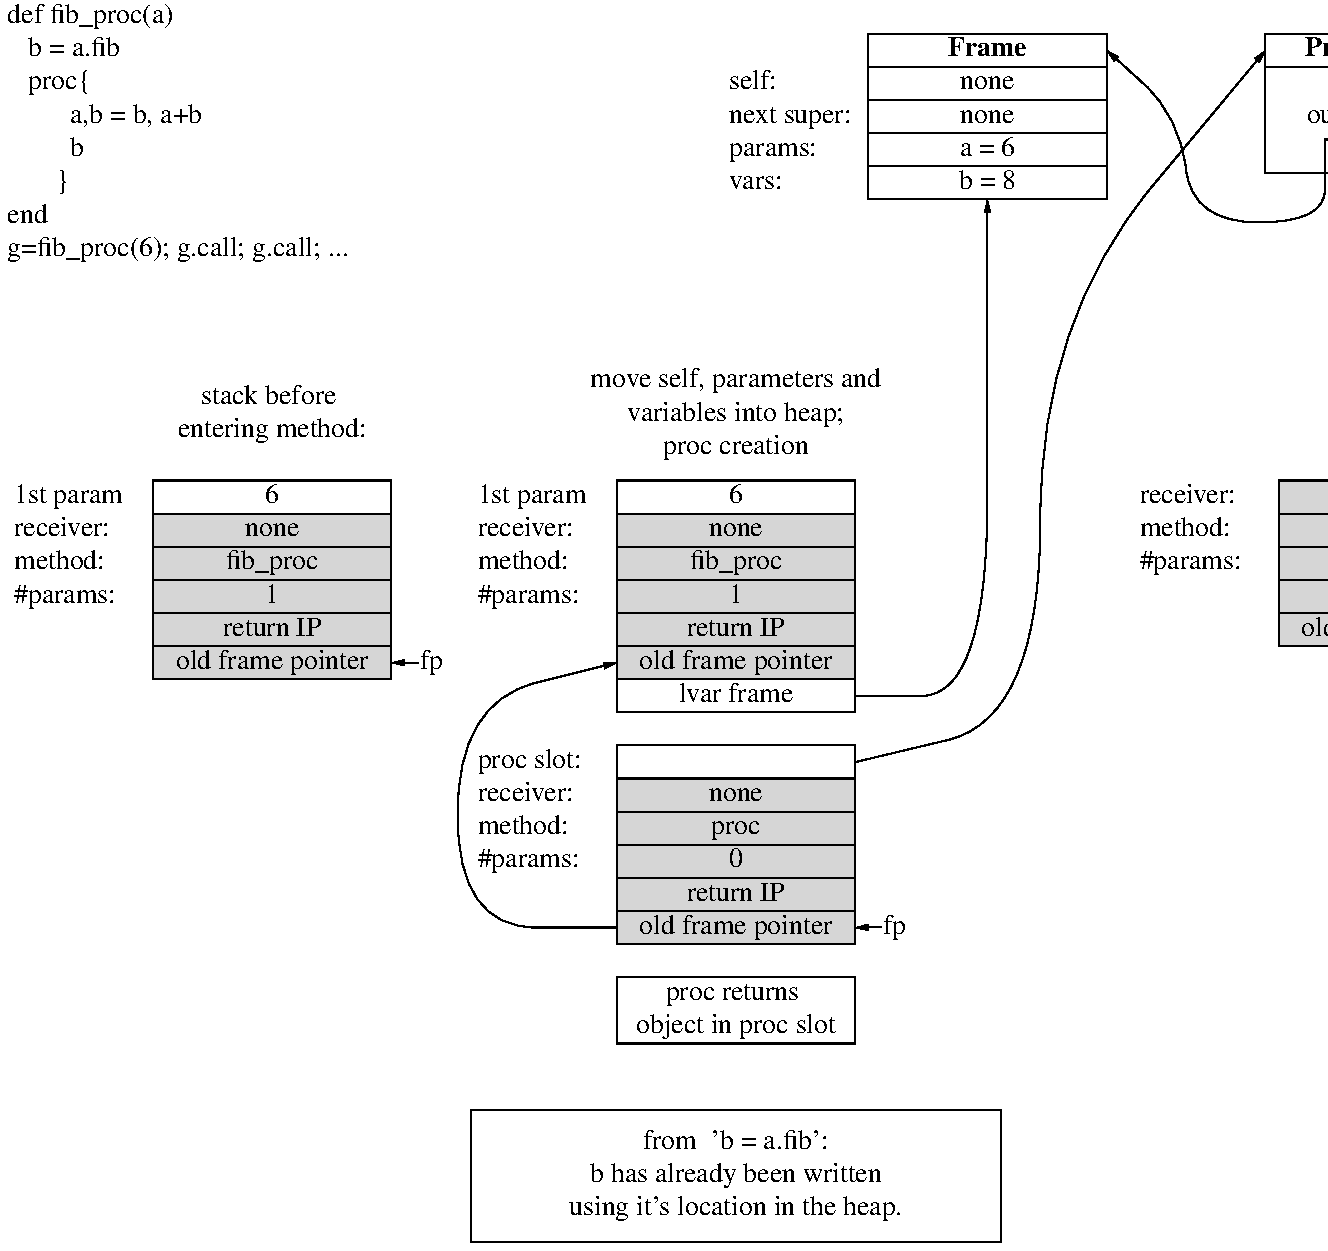 .PS

boxwid = 1.8;
boxht = 0.25

down; 

box invis \
	 "def fib_proc(a)" ljust\
	 "   b = a.fib" ljust\
	 "   proc{" ljust\
         "         a,b = b, a+b" ljust\
	 "         b" ljust\
         "       }" ljust\
	 "end" ljust\
	 "g=fib_proc(6); g.call; g.call; ..." ljust


move down 2;

define desc {
	 { box $1 wid 2.1 ljust invis with .e at last box.w }
}
define call_frame {
        fillval = 0.16;
	Rcv:	box $1 filled desc("receiver:")
	M:	box $2 filled desc("method:")
	NP:	box $3 filled desc("#params:")
	Ret:	box "return IP" filled
	OFP:	box "old frame pointer" filled
        fillval = 0;
#	move down boxht
}
	
define call_frame_plus_fp {
	call_frame($1,$2,$3)
	{
	[left; box wid 0.2 invis "fp"; A: arrow 0.2 ] with .A.end at OFP.e; 
        }
}

move right 2
{
  "stack before " "entering method:"
  move down

  box "6"; desc("1st param")
  call_frame_plus_fp("none", "fib_proc", "1")
}

move right 3.5
{
  "move self, parameters and" "variables into heap;" "proc creation"
  move down

  box "6"; desc("1st param")
  call_frame("none", "fib_proc", "1"); FIRST_FP: OFP;

  
  LVARFRAME: box "lvar frame";
  { 
    move from LVARFRAME.e right 1 up 5;
    down;
    LVars:
     box "\fBFrame\fR"
     box "none" desc("self:")
     box "none" desc("next super:")
     box "a = 6" desc("params:")
    LVarsS:
     box "b = 8" desc("vars:")

   {
     spline from LVARFRAME.e right 1 then up 3 then up 1/2 then to LVarsS.s ->;
   }
    move from LVars.n right 3; 
    down;
  ProcInst:
      box "\fBProc instance\fR";
    NewProc:
      box ht 0.8;
       {
         box invis "list of " "outer contexts" with .n at NewProc.n ht 0.5
         box "lvar frame" with .se at NewProc.se wid boxwid*3/4
       }
        {spline from last box.w then left 1 then up 0.8 left 0.1 then to LVars.e ->}
  }

  move down boxht
  PrcSlot: box; desc("proc slot:")
  call_frame_plus_fp("none", "proc", "0")
  { spline from OFP.w left 1.2 then up 1.7 then to FIRST_FP.w ->;
  }

  { spline from PrcSlot.e right 1.4 up 1/3 then up 3 then to ProcInst.w ->; }


  move down boxht;

  box "proc returns " "object in proc slot" ht 0.5;

  move down 2*boxht;
  
  box wid 4 ht 1 \
   "from  'b = a.fib':" " b has already been written " \
   "using it's location in the heap."

}




move right 5
{
  "proc call";
  move down;

ProcRef:
  call_frame_plus_fp("", "call", "0")

       { spline from Rcv.e right 0.5 then up 1 up 1.5 then to ProcInst.e ->}
}

.PE
